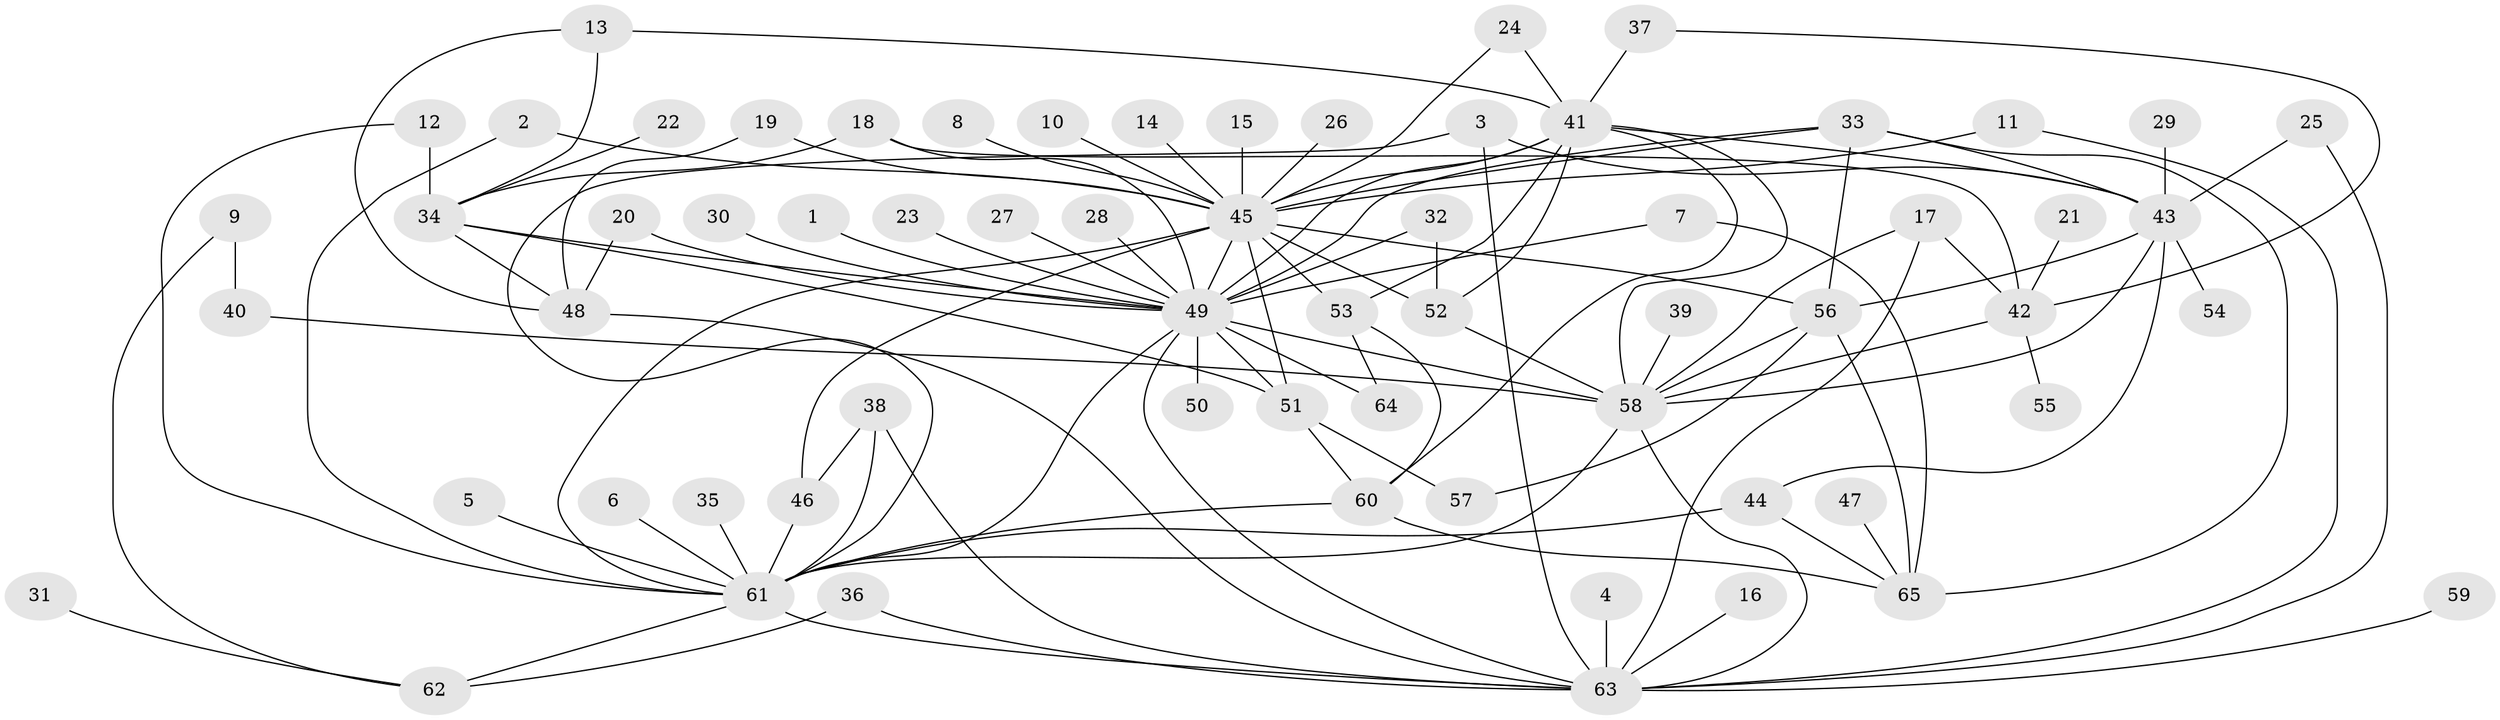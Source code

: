 // original degree distribution, {11: 0.0078125, 3: 0.140625, 27: 0.0078125, 1: 0.4140625, 10: 0.0078125, 8: 0.015625, 4: 0.09375, 5: 0.0234375, 17: 0.015625, 2: 0.21875, 9: 0.015625, 15: 0.0078125, 6: 0.0234375, 7: 0.0078125}
// Generated by graph-tools (version 1.1) at 2025/49/03/09/25 03:49:45]
// undirected, 65 vertices, 114 edges
graph export_dot {
graph [start="1"]
  node [color=gray90,style=filled];
  1;
  2;
  3;
  4;
  5;
  6;
  7;
  8;
  9;
  10;
  11;
  12;
  13;
  14;
  15;
  16;
  17;
  18;
  19;
  20;
  21;
  22;
  23;
  24;
  25;
  26;
  27;
  28;
  29;
  30;
  31;
  32;
  33;
  34;
  35;
  36;
  37;
  38;
  39;
  40;
  41;
  42;
  43;
  44;
  45;
  46;
  47;
  48;
  49;
  50;
  51;
  52;
  53;
  54;
  55;
  56;
  57;
  58;
  59;
  60;
  61;
  62;
  63;
  64;
  65;
  1 -- 49 [weight=1.0];
  2 -- 45 [weight=1.0];
  2 -- 61 [weight=1.0];
  3 -- 43 [weight=1.0];
  3 -- 61 [weight=1.0];
  3 -- 63 [weight=1.0];
  4 -- 63 [weight=1.0];
  5 -- 61 [weight=1.0];
  6 -- 61 [weight=1.0];
  7 -- 49 [weight=1.0];
  7 -- 65 [weight=1.0];
  8 -- 45 [weight=1.0];
  9 -- 40 [weight=1.0];
  9 -- 62 [weight=1.0];
  10 -- 45 [weight=1.0];
  11 -- 45 [weight=1.0];
  11 -- 63 [weight=1.0];
  12 -- 34 [weight=1.0];
  12 -- 61 [weight=1.0];
  13 -- 34 [weight=1.0];
  13 -- 41 [weight=1.0];
  13 -- 48 [weight=1.0];
  14 -- 45 [weight=1.0];
  15 -- 45 [weight=1.0];
  16 -- 63 [weight=1.0];
  17 -- 42 [weight=1.0];
  17 -- 58 [weight=1.0];
  17 -- 63 [weight=1.0];
  18 -- 34 [weight=1.0];
  18 -- 42 [weight=1.0];
  18 -- 49 [weight=1.0];
  19 -- 45 [weight=1.0];
  19 -- 48 [weight=1.0];
  20 -- 48 [weight=1.0];
  20 -- 49 [weight=1.0];
  21 -- 42 [weight=1.0];
  22 -- 34 [weight=1.0];
  23 -- 49 [weight=1.0];
  24 -- 41 [weight=1.0];
  24 -- 45 [weight=1.0];
  25 -- 43 [weight=1.0];
  25 -- 63 [weight=1.0];
  26 -- 45 [weight=1.0];
  27 -- 49 [weight=1.0];
  28 -- 49 [weight=1.0];
  29 -- 43 [weight=1.0];
  30 -- 49 [weight=1.0];
  31 -- 62 [weight=1.0];
  32 -- 49 [weight=1.0];
  32 -- 52 [weight=1.0];
  33 -- 43 [weight=1.0];
  33 -- 45 [weight=1.0];
  33 -- 49 [weight=1.0];
  33 -- 56 [weight=1.0];
  33 -- 65 [weight=1.0];
  34 -- 48 [weight=1.0];
  34 -- 49 [weight=2.0];
  34 -- 51 [weight=1.0];
  35 -- 61 [weight=1.0];
  36 -- 62 [weight=1.0];
  36 -- 63 [weight=1.0];
  37 -- 41 [weight=1.0];
  37 -- 42 [weight=1.0];
  38 -- 46 [weight=1.0];
  38 -- 61 [weight=1.0];
  38 -- 63 [weight=1.0];
  39 -- 58 [weight=1.0];
  40 -- 58 [weight=2.0];
  41 -- 43 [weight=1.0];
  41 -- 45 [weight=1.0];
  41 -- 49 [weight=3.0];
  41 -- 52 [weight=1.0];
  41 -- 53 [weight=1.0];
  41 -- 58 [weight=1.0];
  41 -- 60 [weight=1.0];
  42 -- 55 [weight=1.0];
  42 -- 58 [weight=1.0];
  43 -- 44 [weight=1.0];
  43 -- 54 [weight=1.0];
  43 -- 56 [weight=1.0];
  43 -- 58 [weight=1.0];
  44 -- 61 [weight=1.0];
  44 -- 65 [weight=1.0];
  45 -- 46 [weight=1.0];
  45 -- 49 [weight=1.0];
  45 -- 51 [weight=1.0];
  45 -- 52 [weight=1.0];
  45 -- 53 [weight=1.0];
  45 -- 56 [weight=1.0];
  45 -- 61 [weight=1.0];
  46 -- 61 [weight=1.0];
  47 -- 65 [weight=1.0];
  48 -- 63 [weight=1.0];
  49 -- 50 [weight=1.0];
  49 -- 51 [weight=1.0];
  49 -- 58 [weight=2.0];
  49 -- 61 [weight=1.0];
  49 -- 63 [weight=1.0];
  49 -- 64 [weight=1.0];
  51 -- 57 [weight=1.0];
  51 -- 60 [weight=1.0];
  52 -- 58 [weight=2.0];
  53 -- 60 [weight=1.0];
  53 -- 64 [weight=1.0];
  56 -- 57 [weight=1.0];
  56 -- 58 [weight=1.0];
  56 -- 65 [weight=1.0];
  58 -- 61 [weight=1.0];
  58 -- 63 [weight=1.0];
  59 -- 63 [weight=1.0];
  60 -- 61 [weight=1.0];
  60 -- 65 [weight=1.0];
  61 -- 62 [weight=1.0];
  61 -- 63 [weight=1.0];
}
